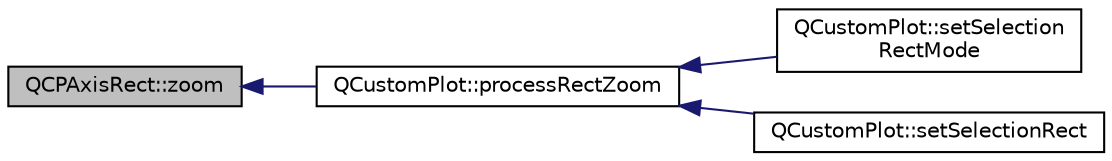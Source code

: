 digraph "QCPAxisRect::zoom"
{
  edge [fontname="Helvetica",fontsize="10",labelfontname="Helvetica",labelfontsize="10"];
  node [fontname="Helvetica",fontsize="10",shape=record];
  rankdir="LR";
  Node798 [label="QCPAxisRect::zoom",height=0.2,width=0.4,color="black", fillcolor="grey75", style="filled", fontcolor="black"];
  Node798 -> Node799 [dir="back",color="midnightblue",fontsize="10",style="solid",fontname="Helvetica"];
  Node799 [label="QCustomPlot::processRectZoom",height=0.2,width=0.4,color="black", fillcolor="white", style="filled",URL="$class_q_custom_plot.html#a5508a207dcc279f316142f96d984bba3"];
  Node799 -> Node800 [dir="back",color="midnightblue",fontsize="10",style="solid",fontname="Helvetica"];
  Node800 [label="QCustomPlot::setSelection\lRectMode",height=0.2,width=0.4,color="black", fillcolor="white", style="filled",URL="$class_q_custom_plot.html#a810ef958ebe84db661c7288b526c0deb"];
  Node799 -> Node801 [dir="back",color="midnightblue",fontsize="10",style="solid",fontname="Helvetica"];
  Node801 [label="QCustomPlot::setSelectionRect",height=0.2,width=0.4,color="black", fillcolor="white", style="filled",URL="$class_q_custom_plot.html#a0c09f96df15faa4799ad7051bb16cf33"];
}
